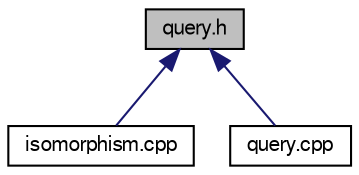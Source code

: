 digraph G
{
  edge [fontname="FreeSans",fontsize="10",labelfontname="FreeSans",labelfontsize="10"];
  node [fontname="FreeSans",fontsize="10",shape=record];
  Node1 [label="query.h",height=0.2,width=0.4,color="black", fillcolor="grey75", style="filled" fontcolor="black"];
  Node1 -> Node2 [dir=back,color="midnightblue",fontsize="10",style="solid",fontname="FreeSans"];
  Node2 [label="isomorphism.cpp",height=0.2,width=0.4,color="black", fillcolor="white", style="filled",URL="$isomorphism_8cpp.shtml"];
  Node1 -> Node3 [dir=back,color="midnightblue",fontsize="10",style="solid",fontname="FreeSans"];
  Node3 [label="query.cpp",height=0.2,width=0.4,color="black", fillcolor="white", style="filled",URL="$query_8cpp.shtml"];
}
